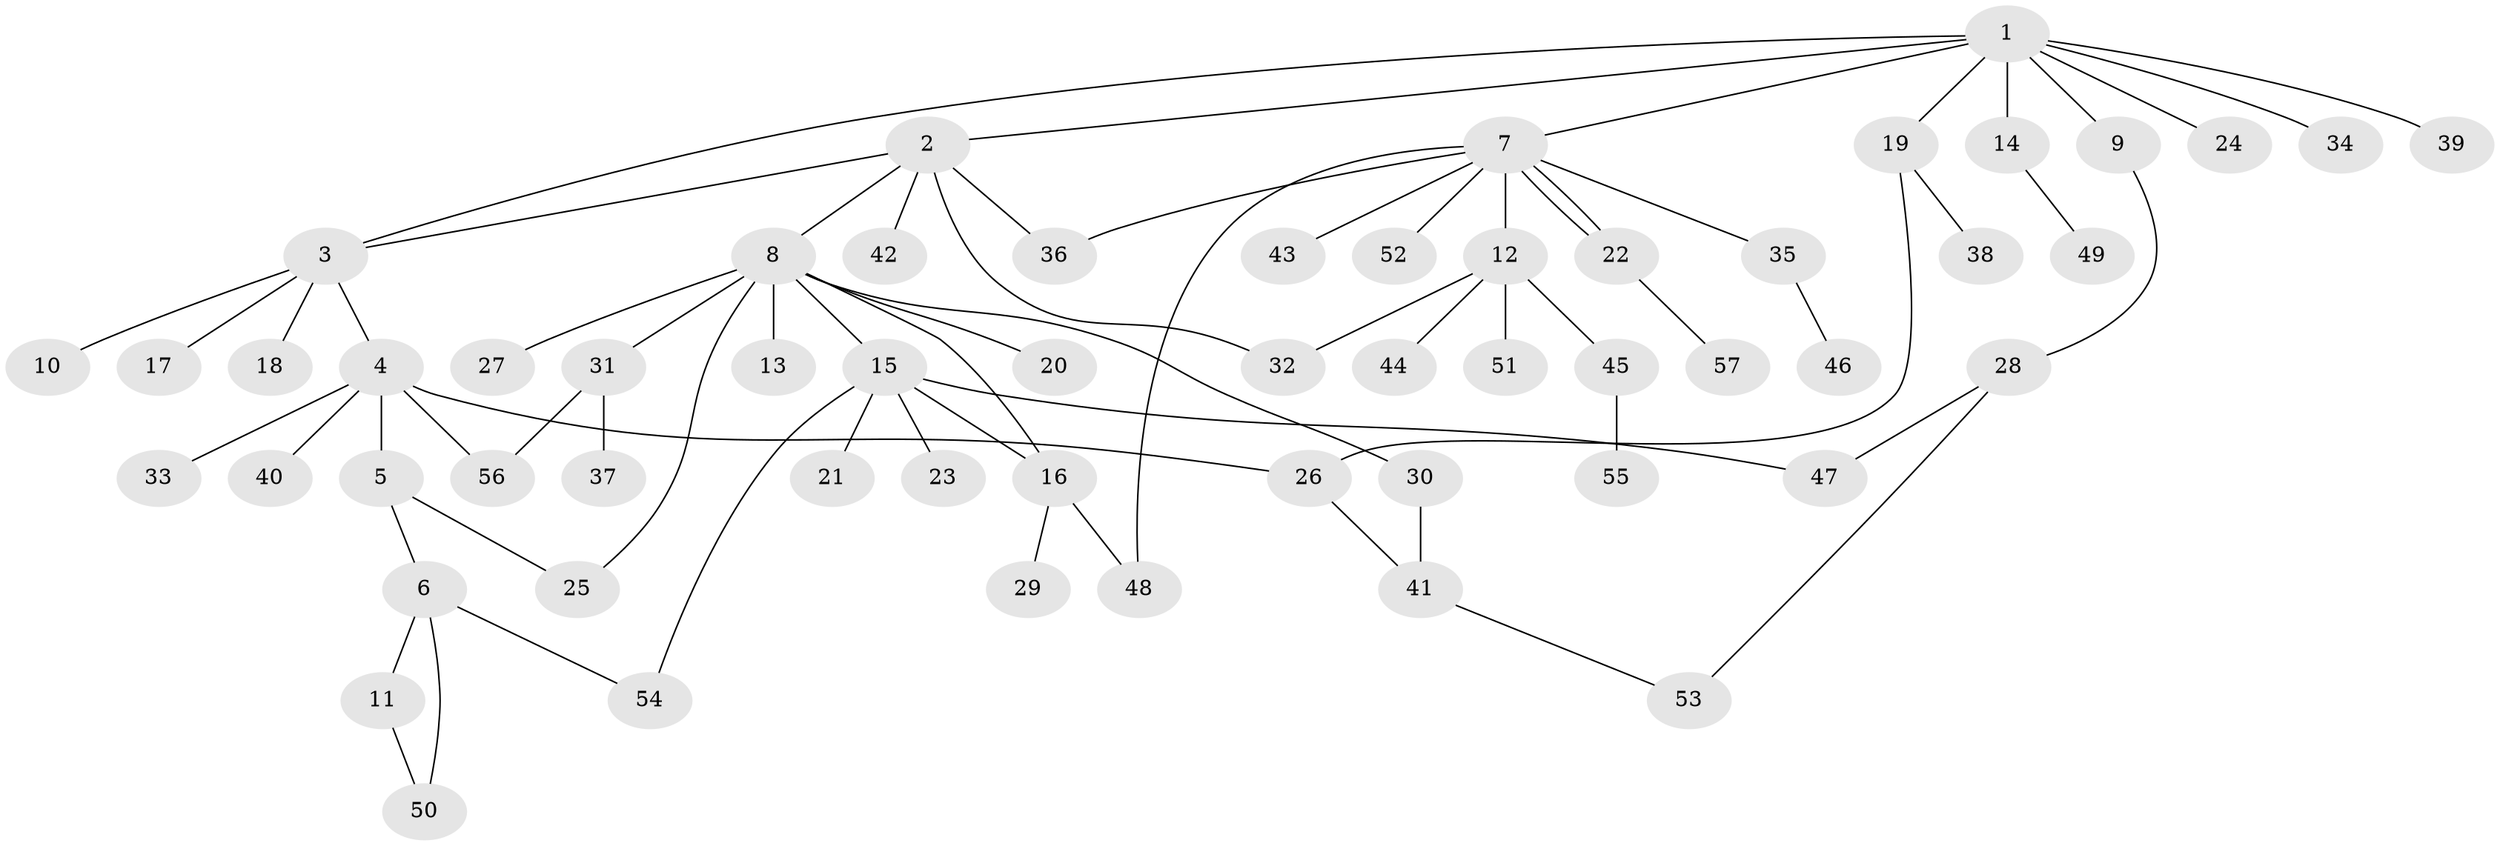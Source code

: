 // Generated by graph-tools (version 1.1) at 2025/01/03/09/25 03:01:55]
// undirected, 57 vertices, 70 edges
graph export_dot {
graph [start="1"]
  node [color=gray90,style=filled];
  1;
  2;
  3;
  4;
  5;
  6;
  7;
  8;
  9;
  10;
  11;
  12;
  13;
  14;
  15;
  16;
  17;
  18;
  19;
  20;
  21;
  22;
  23;
  24;
  25;
  26;
  27;
  28;
  29;
  30;
  31;
  32;
  33;
  34;
  35;
  36;
  37;
  38;
  39;
  40;
  41;
  42;
  43;
  44;
  45;
  46;
  47;
  48;
  49;
  50;
  51;
  52;
  53;
  54;
  55;
  56;
  57;
  1 -- 2;
  1 -- 3;
  1 -- 7;
  1 -- 9;
  1 -- 14;
  1 -- 19;
  1 -- 24;
  1 -- 34;
  1 -- 39;
  2 -- 3;
  2 -- 8;
  2 -- 32;
  2 -- 36;
  2 -- 42;
  3 -- 4;
  3 -- 10;
  3 -- 17;
  3 -- 18;
  4 -- 5;
  4 -- 26;
  4 -- 33;
  4 -- 40;
  4 -- 56;
  5 -- 6;
  5 -- 25;
  6 -- 11;
  6 -- 50;
  6 -- 54;
  7 -- 12;
  7 -- 22;
  7 -- 22;
  7 -- 35;
  7 -- 36;
  7 -- 43;
  7 -- 48;
  7 -- 52;
  8 -- 13;
  8 -- 15;
  8 -- 16;
  8 -- 20;
  8 -- 25;
  8 -- 27;
  8 -- 30;
  8 -- 31;
  9 -- 28;
  11 -- 50;
  12 -- 32;
  12 -- 44;
  12 -- 45;
  12 -- 51;
  14 -- 49;
  15 -- 16;
  15 -- 21;
  15 -- 23;
  15 -- 47;
  15 -- 54;
  16 -- 29;
  16 -- 48;
  19 -- 26;
  19 -- 38;
  22 -- 57;
  26 -- 41;
  28 -- 47;
  28 -- 53;
  30 -- 41;
  31 -- 37;
  31 -- 56;
  35 -- 46;
  41 -- 53;
  45 -- 55;
}
